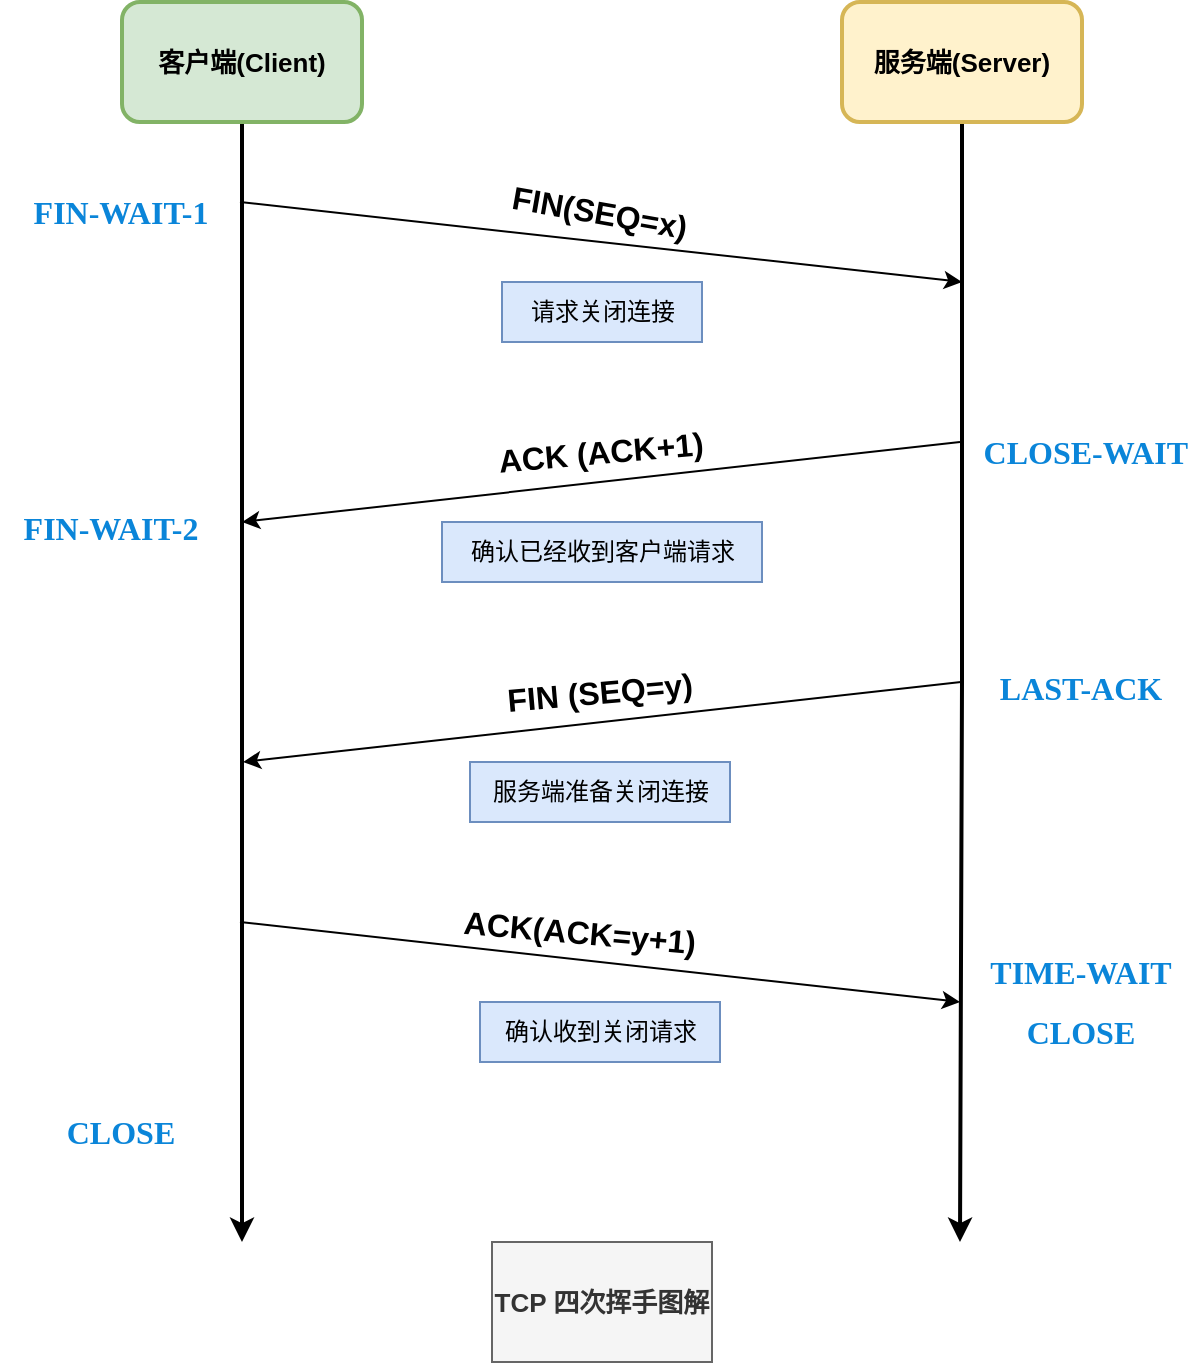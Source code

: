 <mxfile version="22.0.3" type="device">
  <diagram name="第 1 页" id="J11YPTKSEol7czofUr5M">
    <mxGraphModel dx="1219" dy="722" grid="0" gridSize="10" guides="1" tooltips="1" connect="1" arrows="1" fold="1" page="1" pageScale="1" pageWidth="827" pageHeight="1169" math="0" shadow="0">
      <root>
        <mxCell id="0" />
        <mxCell id="1" parent="0" />
        <mxCell id="5R5JDFvl6aq1sGYuGhv_-1" style="rounded=0;orthogonalLoop=1;jettySize=auto;html=1;exitX=0.5;exitY=1;exitDx=0;exitDy=0;fontStyle=0;strokeWidth=2;" edge="1" parent="1" source="5R5JDFvl6aq1sGYuGhv_-2">
          <mxGeometry relative="1" as="geometry">
            <mxPoint x="221" y="680" as="targetPoint" />
          </mxGeometry>
        </mxCell>
        <mxCell id="5R5JDFvl6aq1sGYuGhv_-2" value="&lt;b&gt;&lt;font style=&quot;font-size: 13px;&quot;&gt;客户端(Client)&lt;/font&gt;&lt;/b&gt;" style="rounded=1;whiteSpace=wrap;html=1;fillColor=#d5e8d4;strokeColor=#82b366;strokeWidth=2;" vertex="1" parent="1">
          <mxGeometry x="161" y="60" width="120" height="60" as="geometry" />
        </mxCell>
        <mxCell id="5R5JDFvl6aq1sGYuGhv_-3" style="edgeStyle=orthogonalEdgeStyle;rounded=0;orthogonalLoop=1;jettySize=auto;html=1;strokeWidth=2;" edge="1" parent="1" source="5R5JDFvl6aq1sGYuGhv_-4">
          <mxGeometry relative="1" as="geometry">
            <mxPoint x="580" y="680" as="targetPoint" />
          </mxGeometry>
        </mxCell>
        <mxCell id="5R5JDFvl6aq1sGYuGhv_-4" value="&lt;b&gt;&lt;font style=&quot;font-size: 13px;&quot;&gt;服务端(Server)&lt;/font&gt;&lt;/b&gt;" style="rounded=1;whiteSpace=wrap;html=1;fillColor=#fff2cc;strokeColor=#d6b656;strokeWidth=2;" vertex="1" parent="1">
          <mxGeometry x="521" y="60" width="120" height="60" as="geometry" />
        </mxCell>
        <mxCell id="5R5JDFvl6aq1sGYuGhv_-5" value="" style="endArrow=classic;html=1;rounded=0;strokeWidth=1;" edge="1" parent="1">
          <mxGeometry width="50" height="50" relative="1" as="geometry">
            <mxPoint x="220" y="160" as="sourcePoint" />
            <mxPoint x="581" y="200" as="targetPoint" />
          </mxGeometry>
        </mxCell>
        <mxCell id="5R5JDFvl6aq1sGYuGhv_-6" value="&lt;b&gt;&lt;font style=&quot;font-size: 16px;&quot;&gt;FIN(SEQ=x)&lt;/font&gt;&lt;/b&gt;" style="text;html=1;strokeColor=none;fillColor=none;align=center;verticalAlign=middle;whiteSpace=wrap;rounded=0;rotation=10;" vertex="1" parent="1">
          <mxGeometry x="370" y="150" width="60" height="30" as="geometry" />
        </mxCell>
        <mxCell id="5R5JDFvl6aq1sGYuGhv_-7" value="&lt;b style=&quot;border-color: var(--border-color);&quot;&gt;&lt;font style=&quot;border-color: var(--border-color); font-size: 16px;&quot;&gt;ACK (ACK+1)&lt;/font&gt;&lt;/b&gt;" style="text;html=1;align=center;verticalAlign=middle;resizable=0;points=[];autosize=1;strokeColor=none;fillColor=none;rotation=-5;" vertex="1" parent="1">
          <mxGeometry x="335" y="270" width="130" height="30" as="geometry" />
        </mxCell>
        <mxCell id="5R5JDFvl6aq1sGYuGhv_-8" value="" style="endArrow=classic;html=1;rounded=0;" edge="1" parent="1">
          <mxGeometry width="50" height="50" relative="1" as="geometry">
            <mxPoint x="580" y="280" as="sourcePoint" />
            <mxPoint x="221" y="320" as="targetPoint" />
          </mxGeometry>
        </mxCell>
        <mxCell id="5R5JDFvl6aq1sGYuGhv_-9" value="" style="endArrow=classic;html=1;rounded=0;" edge="1" parent="1">
          <mxGeometry width="50" height="50" relative="1" as="geometry">
            <mxPoint x="220" y="520" as="sourcePoint" />
            <mxPoint x="580" y="560" as="targetPoint" />
          </mxGeometry>
        </mxCell>
        <mxCell id="5R5JDFvl6aq1sGYuGhv_-10" value="&lt;b&gt;&lt;font style=&quot;font-size: 16px;&quot;&gt;ACK(ACK=y+1)&lt;/font&gt;&lt;/b&gt;" style="text;html=1;strokeColor=none;fillColor=none;align=center;verticalAlign=middle;whiteSpace=wrap;rounded=0;rotation=5;" vertex="1" parent="1">
          <mxGeometry x="358" y="510" width="64" height="30" as="geometry" />
        </mxCell>
        <mxCell id="5R5JDFvl6aq1sGYuGhv_-11" value="&lt;b&gt;&lt;font style=&quot;font-size: 13px;&quot;&gt;TCP 四次挥手图解&lt;/font&gt;&lt;/b&gt;" style="text;html=1;strokeColor=#666666;fillColor=#f5f5f5;align=center;verticalAlign=middle;whiteSpace=wrap;rounded=0;fontColor=#333333;" vertex="1" parent="1">
          <mxGeometry x="346" y="680" width="110" height="60" as="geometry" />
        </mxCell>
        <mxCell id="5R5JDFvl6aq1sGYuGhv_-12" value="请求关闭连接" style="text;html=1;align=center;verticalAlign=middle;resizable=0;points=[];autosize=1;strokeColor=#6c8ebf;fillColor=#dae8fc;" vertex="1" parent="1">
          <mxGeometry x="351" y="200" width="100" height="30" as="geometry" />
        </mxCell>
        <mxCell id="5R5JDFvl6aq1sGYuGhv_-13" value="确认已经收到客户端请求" style="text;html=1;align=center;verticalAlign=middle;resizable=0;points=[];autosize=1;strokeColor=#6c8ebf;fillColor=#dae8fc;" vertex="1" parent="1">
          <mxGeometry x="321" y="320" width="160" height="30" as="geometry" />
        </mxCell>
        <mxCell id="5R5JDFvl6aq1sGYuGhv_-14" value="服务端准备关闭连接" style="text;html=1;align=center;verticalAlign=middle;resizable=0;points=[];autosize=1;strokeColor=#6c8ebf;fillColor=#dae8fc;rounded=0;" vertex="1" parent="1">
          <mxGeometry x="335" y="440" width="130" height="30" as="geometry" />
        </mxCell>
        <mxCell id="5R5JDFvl6aq1sGYuGhv_-20" value="" style="endArrow=classic;html=1;rounded=0;" edge="1" parent="1">
          <mxGeometry width="50" height="50" relative="1" as="geometry">
            <mxPoint x="580.5" y="400" as="sourcePoint" />
            <mxPoint x="221.5" y="440" as="targetPoint" />
          </mxGeometry>
        </mxCell>
        <mxCell id="5R5JDFvl6aq1sGYuGhv_-23" value="&lt;b&gt;&lt;font style=&quot;font-size: 16px;&quot;&gt;FIN (SEQ=y)&lt;/font&gt;&lt;/b&gt;" style="text;html=1;strokeColor=none;fillColor=none;align=center;verticalAlign=middle;whiteSpace=wrap;rounded=0;rotation=-5;" vertex="1" parent="1">
          <mxGeometry x="350" y="390" width="100" height="30" as="geometry" />
        </mxCell>
        <mxCell id="5R5JDFvl6aq1sGYuGhv_-25" value="确认收到关闭请求" style="text;html=1;align=center;verticalAlign=middle;resizable=0;points=[];autosize=1;strokeColor=#6c8ebf;fillColor=#dae8fc;rounded=0;" vertex="1" parent="1">
          <mxGeometry x="340" y="560" width="120" height="30" as="geometry" />
        </mxCell>
        <mxCell id="5R5JDFvl6aq1sGYuGhv_-26" value="&lt;strong style=&quot;box-sizing: border-box; padding: 0px 1px; color: rgb(10, 133, 217); font-family: &amp;quot;JetBrains Mono&amp;quot;, Menlo, Consolas, HYZhengYuan; font-size: 16px; orphans: 4; text-align: left; word-spacing: 0.8px; background-color: rgb(255, 255, 255);&quot;&gt;FIN-WAIT-1&lt;/strong&gt;" style="text;html=1;align=center;verticalAlign=middle;resizable=0;points=[];autosize=1;strokeColor=none;fillColor=none;" vertex="1" parent="1">
          <mxGeometry x="105" y="150" width="110" height="30" as="geometry" />
        </mxCell>
        <mxCell id="5R5JDFvl6aq1sGYuGhv_-27" value="&lt;strong style=&quot;box-sizing: border-box; padding: 0px 1px; color: rgb(10, 133, 217); font-family: &amp;quot;JetBrains Mono&amp;quot;, Menlo, Consolas, HYZhengYuan; font-size: 16px; orphans: 4; text-align: left; word-spacing: 0.8px; background-color: rgb(255, 255, 255);&quot;&gt;&amp;nbsp;CLOSE-WAIT&lt;/strong&gt;" style="text;html=1;align=center;verticalAlign=middle;resizable=0;points=[];autosize=1;strokeColor=none;fillColor=none;" vertex="1" parent="1">
          <mxGeometry x="580" y="270" width="120" height="30" as="geometry" />
        </mxCell>
        <mxCell id="5R5JDFvl6aq1sGYuGhv_-28" value="&lt;strong style=&quot;box-sizing: border-box; padding: 0px 1px; color: rgb(10, 133, 217); font-family: &amp;quot;JetBrains Mono&amp;quot;, Menlo, Consolas, HYZhengYuan; font-size: 16px; orphans: 4; text-align: left; word-spacing: 0.8px; background-color: rgb(255, 255, 255);&quot;&gt;FIN-WAIT-2&lt;/strong&gt;" style="text;html=1;align=center;verticalAlign=middle;resizable=0;points=[];autosize=1;strokeColor=none;fillColor=none;" vertex="1" parent="1">
          <mxGeometry x="100" y="308" width="110" height="30" as="geometry" />
        </mxCell>
        <mxCell id="5R5JDFvl6aq1sGYuGhv_-29" value="&lt;strong style=&quot;box-sizing: border-box; padding: 0px 1px; color: rgb(10, 133, 217); font-family: &amp;quot;JetBrains Mono&amp;quot;, Menlo, Consolas, HYZhengYuan; font-size: 16px; orphans: 4; text-align: left; word-spacing: 0.8px; background-color: rgb(255, 255, 255);&quot;&gt;LAST-ACK&lt;/strong&gt;" style="text;html=1;align=center;verticalAlign=middle;resizable=0;points=[];autosize=1;strokeColor=none;fillColor=none;" vertex="1" parent="1">
          <mxGeometry x="590" y="388" width="100" height="30" as="geometry" />
        </mxCell>
        <mxCell id="5R5JDFvl6aq1sGYuGhv_-30" value="&lt;strong style=&quot;box-sizing: border-box; padding: 0px 1px; color: rgb(10, 133, 217); font-family: &amp;quot;JetBrains Mono&amp;quot;, Menlo, Consolas, HYZhengYuan; font-size: 16px; orphans: 4; text-align: left; word-spacing: 0.8px; background-color: rgb(255, 255, 255);&quot;&gt;TIME-WAIT&lt;/strong&gt;" style="text;html=1;align=center;verticalAlign=middle;resizable=0;points=[];autosize=1;strokeColor=none;fillColor=none;" vertex="1" parent="1">
          <mxGeometry x="590" y="530" width="100" height="30" as="geometry" />
        </mxCell>
        <mxCell id="5R5JDFvl6aq1sGYuGhv_-31" value="&lt;strong style=&quot;box-sizing: border-box; padding: 0px 1px; color: rgb(10, 133, 217); font-family: &amp;quot;JetBrains Mono&amp;quot;, Menlo, Consolas, HYZhengYuan; font-size: 16px; orphans: 4; text-align: left; word-spacing: 0.8px; background-color: rgb(255, 255, 255);&quot;&gt;CLOSE&lt;/strong&gt;" style="text;html=1;align=center;verticalAlign=middle;resizable=0;points=[];autosize=1;strokeColor=none;fillColor=none;" vertex="1" parent="1">
          <mxGeometry x="605" y="560" width="70" height="30" as="geometry" />
        </mxCell>
        <mxCell id="5R5JDFvl6aq1sGYuGhv_-32" value="&lt;strong style=&quot;box-sizing: border-box; padding: 0px 1px; color: rgb(10, 133, 217); font-family: &amp;quot;JetBrains Mono&amp;quot;, Menlo, Consolas, HYZhengYuan; font-size: 16px; orphans: 4; text-align: left; word-spacing: 0.8px; background-color: rgb(255, 255, 255);&quot;&gt;CLOSE&lt;/strong&gt;" style="text;html=1;align=center;verticalAlign=middle;resizable=0;points=[];autosize=1;strokeColor=none;fillColor=none;" vertex="1" parent="1">
          <mxGeometry x="125" y="610" width="70" height="30" as="geometry" />
        </mxCell>
      </root>
    </mxGraphModel>
  </diagram>
</mxfile>
